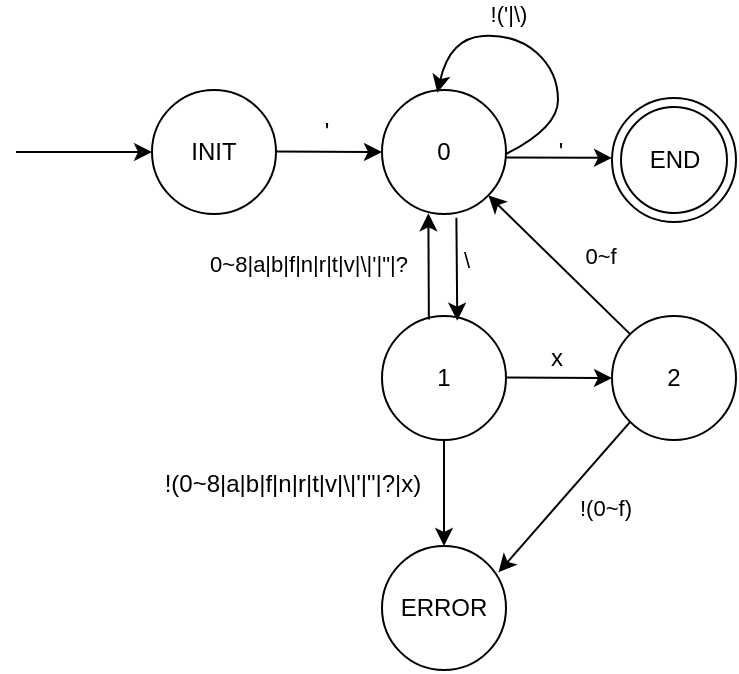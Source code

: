 <mxfile version="20.8.20" type="github">
  <diagram name="第 1 页" id="1Hu0rR5MAEPpTLeVat40">
    <mxGraphModel dx="936" dy="494" grid="0" gridSize="10" guides="1" tooltips="1" connect="1" arrows="1" fold="1" page="1" pageScale="1" pageWidth="827" pageHeight="1169" math="0" shadow="0">
      <root>
        <mxCell id="0" />
        <mxCell id="1" parent="0" />
        <mxCell id="Ugb7wUQW9oK9LGEoKZRi-2" value="INIT" style="ellipse;whiteSpace=wrap;html=1;aspect=fixed;" parent="1" vertex="1">
          <mxGeometry x="139" y="193" width="62" height="62" as="geometry" />
        </mxCell>
        <mxCell id="Ugb7wUQW9oK9LGEoKZRi-3" value="0" style="ellipse;whiteSpace=wrap;html=1;aspect=fixed;" parent="1" vertex="1">
          <mxGeometry x="254" y="193" width="62" height="62" as="geometry" />
        </mxCell>
        <mxCell id="Ugb7wUQW9oK9LGEoKZRi-4" value="" style="endArrow=classic;html=1;rounded=0;" parent="1" edge="1">
          <mxGeometry width="50" height="50" relative="1" as="geometry">
            <mxPoint x="71" y="224" as="sourcePoint" />
            <mxPoint x="139" y="224" as="targetPoint" />
          </mxGeometry>
        </mxCell>
        <mxCell id="Ugb7wUQW9oK9LGEoKZRi-5" value="" style="endArrow=classic;html=1;rounded=0;entryX=0;entryY=0.5;entryDx=0;entryDy=0;" parent="1" target="Ugb7wUQW9oK9LGEoKZRi-3" edge="1">
          <mxGeometry width="50" height="50" relative="1" as="geometry">
            <mxPoint x="201" y="223.76" as="sourcePoint" />
            <mxPoint x="269" y="223.76" as="targetPoint" />
          </mxGeometry>
        </mxCell>
        <mxCell id="Ugb7wUQW9oK9LGEoKZRi-6" value="&#39;" style="text;html=1;align=center;verticalAlign=middle;resizable=0;points=[];autosize=1;strokeColor=none;fillColor=none;" parent="1" vertex="1">
          <mxGeometry x="216" y="201" width="20" height="26" as="geometry" />
        </mxCell>
        <mxCell id="Ugb7wUQW9oK9LGEoKZRi-7" value="" style="curved=1;endArrow=classic;html=1;rounded=0;entryX=0.446;entryY=0.022;entryDx=0;entryDy=0;entryPerimeter=0;" parent="1" target="Ugb7wUQW9oK9LGEoKZRi-3" edge="1">
          <mxGeometry width="50" height="50" relative="1" as="geometry">
            <mxPoint x="316" y="225" as="sourcePoint" />
            <mxPoint x="366" y="175" as="targetPoint" />
            <Array as="points">
              <mxPoint x="342" y="212" />
              <mxPoint x="342" y="184" />
              <mxPoint x="321" y="165" />
              <mxPoint x="288" y="167" />
            </Array>
          </mxGeometry>
        </mxCell>
        <mxCell id="Ugb7wUQW9oK9LGEoKZRi-8" value="!(&#39;|\)" style="edgeLabel;html=1;align=center;verticalAlign=middle;resizable=0;points=[];" parent="Ugb7wUQW9oK9LGEoKZRi-7" vertex="1" connectable="0">
          <mxGeometry x="0.323" y="-2" relative="1" as="geometry">
            <mxPoint x="7" y="-9" as="offset" />
          </mxGeometry>
        </mxCell>
        <mxCell id="Ugb7wUQW9oK9LGEoKZRi-10" value="1" style="ellipse;whiteSpace=wrap;html=1;aspect=fixed;" parent="1" vertex="1">
          <mxGeometry x="254" y="306" width="62" height="62" as="geometry" />
        </mxCell>
        <mxCell id="Ugb7wUQW9oK9LGEoKZRi-11" value="" style="endArrow=classic;html=1;rounded=0;exitX=0.6;exitY=1.031;exitDx=0;exitDy=0;exitPerimeter=0;entryX=0.607;entryY=0.038;entryDx=0;entryDy=0;entryPerimeter=0;" parent="1" source="Ugb7wUQW9oK9LGEoKZRi-3" target="Ugb7wUQW9oK9LGEoKZRi-10" edge="1">
          <mxGeometry width="50" height="50" relative="1" as="geometry">
            <mxPoint x="201" y="336.76" as="sourcePoint" />
            <mxPoint x="269" y="336.76" as="targetPoint" />
          </mxGeometry>
        </mxCell>
        <mxCell id="Ugb7wUQW9oK9LGEoKZRi-15" value="\" style="edgeLabel;html=1;align=center;verticalAlign=middle;resizable=0;points=[];" parent="Ugb7wUQW9oK9LGEoKZRi-11" vertex="1" connectable="0">
          <mxGeometry x="-0.419" relative="1" as="geometry">
            <mxPoint x="4" y="6" as="offset" />
          </mxGeometry>
        </mxCell>
        <mxCell id="Ugb7wUQW9oK9LGEoKZRi-16" value="2" style="ellipse;whiteSpace=wrap;html=1;aspect=fixed;" parent="1" vertex="1">
          <mxGeometry x="369" y="306" width="62" height="62" as="geometry" />
        </mxCell>
        <mxCell id="Ugb7wUQW9oK9LGEoKZRi-17" value="" style="endArrow=classic;html=1;rounded=0;entryX=0;entryY=0.5;entryDx=0;entryDy=0;" parent="1" target="Ugb7wUQW9oK9LGEoKZRi-16" edge="1">
          <mxGeometry width="50" height="50" relative="1" as="geometry">
            <mxPoint x="316" y="336.76" as="sourcePoint" />
            <mxPoint x="384" y="336.76" as="targetPoint" />
          </mxGeometry>
        </mxCell>
        <mxCell id="Ugb7wUQW9oK9LGEoKZRi-18" value="x" style="text;html=1;align=center;verticalAlign=middle;resizable=0;points=[];autosize=1;strokeColor=none;fillColor=none;" parent="1" vertex="1">
          <mxGeometry x="329" y="314" width="24" height="26" as="geometry" />
        </mxCell>
        <mxCell id="Ugb7wUQW9oK9LGEoKZRi-22" value="" style="endArrow=classic;html=1;rounded=0;exitX=0.378;exitY=0.028;exitDx=0;exitDy=0;exitPerimeter=0;entryX=0.374;entryY=0.994;entryDx=0;entryDy=0;entryPerimeter=0;" parent="1" source="Ugb7wUQW9oK9LGEoKZRi-10" target="Ugb7wUQW9oK9LGEoKZRi-3" edge="1">
          <mxGeometry width="50" height="50" relative="1" as="geometry">
            <mxPoint x="322" y="260" as="sourcePoint" />
            <mxPoint x="322" y="314" as="targetPoint" />
          </mxGeometry>
        </mxCell>
        <mxCell id="Ugb7wUQW9oK9LGEoKZRi-23" value="0~8|a|b|f|n|r|t|v|\|&#39;|&quot;|?" style="edgeLabel;html=1;align=center;verticalAlign=middle;resizable=0;points=[];" parent="Ugb7wUQW9oK9LGEoKZRi-22" vertex="1" connectable="0">
          <mxGeometry x="-0.419" relative="1" as="geometry">
            <mxPoint x="-61" y="-12" as="offset" />
          </mxGeometry>
        </mxCell>
        <mxCell id="Ugb7wUQW9oK9LGEoKZRi-24" value="" style="endArrow=classic;html=1;rounded=0;exitX=0;exitY=0;exitDx=0;exitDy=0;" parent="1" source="Ugb7wUQW9oK9LGEoKZRi-16" target="Ugb7wUQW9oK9LGEoKZRi-3" edge="1">
          <mxGeometry width="50" height="50" relative="1" as="geometry">
            <mxPoint x="387" y="277" as="sourcePoint" />
            <mxPoint x="440" y="277.24" as="targetPoint" />
          </mxGeometry>
        </mxCell>
        <mxCell id="Ugb7wUQW9oK9LGEoKZRi-25" value="0~f" style="edgeLabel;html=1;align=center;verticalAlign=middle;resizable=0;points=[];" parent="Ugb7wUQW9oK9LGEoKZRi-24" vertex="1" connectable="0">
          <mxGeometry x="-0.079" y="-1" relative="1" as="geometry">
            <mxPoint x="16" y="-7" as="offset" />
          </mxGeometry>
        </mxCell>
        <mxCell id="Ugb7wUQW9oK9LGEoKZRi-26" value="" style="endArrow=classic;html=1;rounded=0;entryX=0;entryY=0.5;entryDx=0;entryDy=0;" parent="1" edge="1">
          <mxGeometry width="50" height="50" relative="1" as="geometry">
            <mxPoint x="316" y="226.72" as="sourcePoint" />
            <mxPoint x="369" y="226.96" as="targetPoint" />
          </mxGeometry>
        </mxCell>
        <mxCell id="Ugb7wUQW9oK9LGEoKZRi-27" value="&#39;" style="text;html=1;align=center;verticalAlign=middle;resizable=0;points=[];autosize=1;strokeColor=none;fillColor=none;" parent="1" vertex="1">
          <mxGeometry x="333" y="211" width="20" height="26" as="geometry" />
        </mxCell>
        <mxCell id="Ugb7wUQW9oK9LGEoKZRi-28" value="2" style="ellipse;whiteSpace=wrap;html=1;aspect=fixed;" parent="1" vertex="1">
          <mxGeometry x="369" y="197" width="62" height="62" as="geometry" />
        </mxCell>
        <mxCell id="Ugb7wUQW9oK9LGEoKZRi-29" value="END" style="ellipse;whiteSpace=wrap;html=1;aspect=fixed;" parent="1" vertex="1">
          <mxGeometry x="373.5" y="201.5" width="53" height="53" as="geometry" />
        </mxCell>
        <mxCell id="Ugb7wUQW9oK9LGEoKZRi-30" value="ERROR" style="ellipse;whiteSpace=wrap;html=1;aspect=fixed;" parent="1" vertex="1">
          <mxGeometry x="254" y="421" width="62" height="62" as="geometry" />
        </mxCell>
        <mxCell id="Ugb7wUQW9oK9LGEoKZRi-31" value="" style="endArrow=classic;html=1;rounded=0;exitX=0.5;exitY=1;exitDx=0;exitDy=0;" parent="1" source="Ugb7wUQW9oK9LGEoKZRi-10" target="Ugb7wUQW9oK9LGEoKZRi-30" edge="1">
          <mxGeometry width="50" height="50" relative="1" as="geometry">
            <mxPoint x="326" y="346.76" as="sourcePoint" />
            <mxPoint x="379" y="347" as="targetPoint" />
          </mxGeometry>
        </mxCell>
        <mxCell id="Ugb7wUQW9oK9LGEoKZRi-32" value="" style="endArrow=classic;html=1;rounded=0;exitX=0;exitY=1;exitDx=0;exitDy=0;entryX=0.94;entryY=0.212;entryDx=0;entryDy=0;entryPerimeter=0;" parent="1" source="Ugb7wUQW9oK9LGEoKZRi-16" target="Ugb7wUQW9oK9LGEoKZRi-30" edge="1">
          <mxGeometry width="50" height="50" relative="1" as="geometry">
            <mxPoint x="295" y="378" as="sourcePoint" />
            <mxPoint x="295" y="431" as="targetPoint" />
          </mxGeometry>
        </mxCell>
        <mxCell id="Ugb7wUQW9oK9LGEoKZRi-33" value="!(0~8|a|b|f|n|r|t|v|\|&#39;|&quot;|?|x)" style="text;html=1;align=center;verticalAlign=middle;resizable=0;points=[];autosize=1;strokeColor=none;fillColor=none;" parent="1" vertex="1">
          <mxGeometry x="136" y="377" width="146" height="26" as="geometry" />
        </mxCell>
        <mxCell id="Ugb7wUQW9oK9LGEoKZRi-35" value="&lt;span style=&quot;color: rgb(0, 0, 0); font-family: Helvetica; font-size: 11px; font-style: normal; font-variant-ligatures: normal; font-variant-caps: normal; font-weight: 400; letter-spacing: normal; orphans: 2; text-align: center; text-indent: 0px; text-transform: none; widows: 2; word-spacing: 0px; -webkit-text-stroke-width: 0px; background-color: rgb(255, 255, 255); text-decoration-thickness: initial; text-decoration-style: initial; text-decoration-color: initial; float: none; display: inline !important;&quot;&gt;!(0~f)&lt;/span&gt;" style="text;whiteSpace=wrap;html=1;" parent="1" vertex="1">
          <mxGeometry x="351.001" y="387.999" width="45" height="36" as="geometry" />
        </mxCell>
      </root>
    </mxGraphModel>
  </diagram>
</mxfile>
